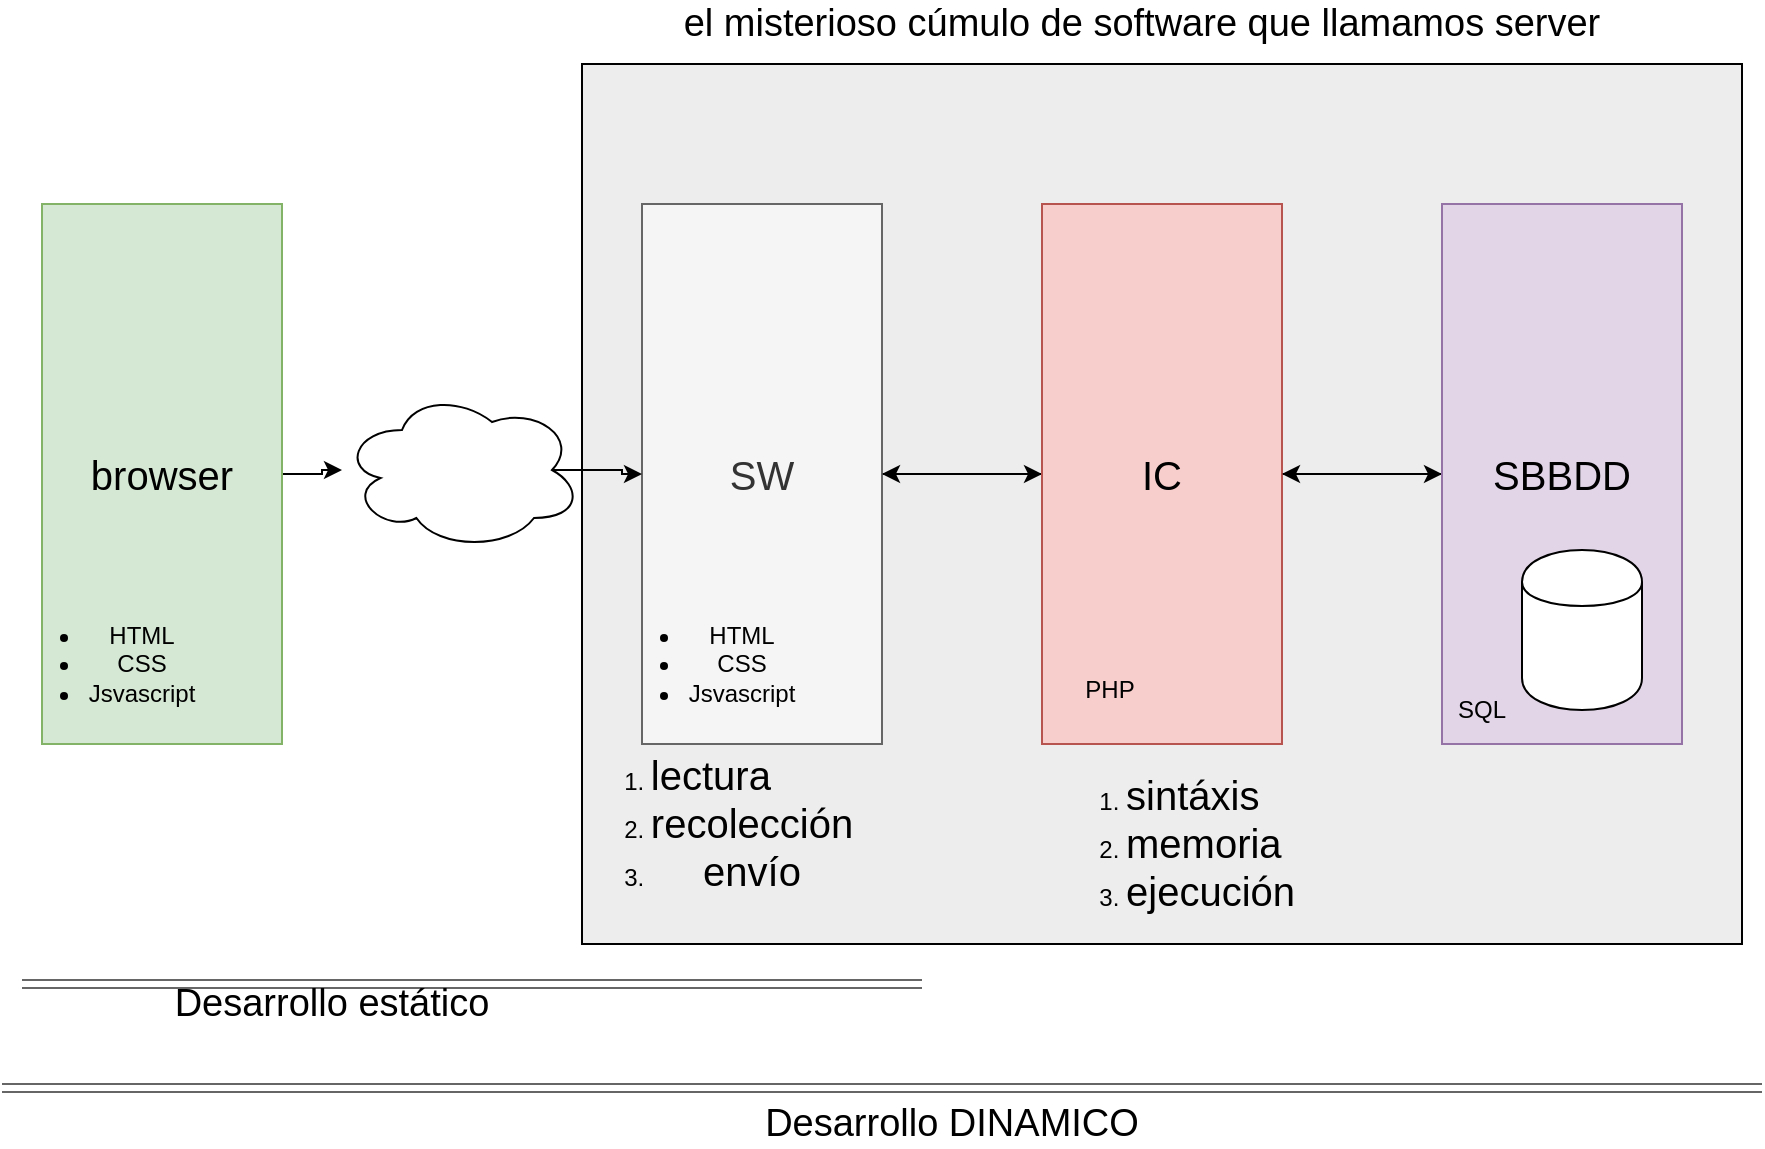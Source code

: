 <mxfile version="12.9.9" type="device" pages="2"><diagram id="s-JIiJCRs5nF0tCv0_CP" name="Page-1"><mxGraphModel dx="1092" dy="989" grid="1" gridSize="10" guides="1" tooltips="1" connect="1" arrows="1" fold="1" page="1" pageScale="1" pageWidth="1169" pageHeight="827" math="0" shadow="0"><root><mxCell id="0"/><mxCell id="1" parent="0"/><mxCell id="UOZVk0juPJkYCXFl6bhk-1" value="" style="rounded=0;whiteSpace=wrap;html=1;fillColor=#EDEDED;" parent="1" vertex="1"><mxGeometry x="320" y="170" width="580" height="440" as="geometry"/></mxCell><mxCell id="_LL489dATbR502Z6Keem-5" value="" style="edgeStyle=orthogonalEdgeStyle;rounded=0;orthogonalLoop=1;jettySize=auto;html=1;" parent="1" source="_LL489dATbR502Z6Keem-1" target="_LL489dATbR502Z6Keem-4" edge="1"><mxGeometry relative="1" as="geometry"/></mxCell><mxCell id="_LL489dATbR502Z6Keem-1" value="&lt;font style=&quot;font-size: 20px&quot;&gt;browser&lt;/font&gt;" style="rounded=0;whiteSpace=wrap;html=1;fillColor=#d5e8d4;strokeColor=#82b366;" parent="1" vertex="1"><mxGeometry x="50" y="240" width="120" height="270" as="geometry"/></mxCell><mxCell id="_LL489dATbR502Z6Keem-17" value="" style="edgeStyle=orthogonalEdgeStyle;rounded=0;orthogonalLoop=1;jettySize=auto;html=1;" parent="1" source="_LL489dATbR502Z6Keem-2" target="_LL489dATbR502Z6Keem-16" edge="1"><mxGeometry relative="1" as="geometry"/></mxCell><mxCell id="_LL489dATbR502Z6Keem-2" value="&lt;span style=&quot;font-size: 20px&quot;&gt;SW&lt;/span&gt;" style="rounded=0;whiteSpace=wrap;html=1;fillColor=#f5f5f5;strokeColor=#666666;fontColor=#333333;" parent="1" vertex="1"><mxGeometry x="350" y="240" width="120" height="270" as="geometry"/></mxCell><mxCell id="_LL489dATbR502Z6Keem-21" value="" style="edgeStyle=orthogonalEdgeStyle;rounded=0;orthogonalLoop=1;jettySize=auto;html=1;" parent="1" source="_LL489dATbR502Z6Keem-16" target="_LL489dATbR502Z6Keem-20" edge="1"><mxGeometry relative="1" as="geometry"/></mxCell><mxCell id="_LL489dATbR502Z6Keem-26" value="" style="edgeStyle=orthogonalEdgeStyle;rounded=0;orthogonalLoop=1;jettySize=auto;html=1;" parent="1" source="_LL489dATbR502Z6Keem-16" target="_LL489dATbR502Z6Keem-2" edge="1"><mxGeometry relative="1" as="geometry"><mxPoint x="610" y="160" as="targetPoint"/></mxGeometry></mxCell><mxCell id="_LL489dATbR502Z6Keem-16" value="&lt;span style=&quot;font-size: 20px&quot;&gt;IC&lt;/span&gt;" style="rounded=0;whiteSpace=wrap;html=1;fillColor=#f8cecc;strokeColor=#b85450;" parent="1" vertex="1"><mxGeometry x="550" y="240" width="120" height="270" as="geometry"/></mxCell><mxCell id="_LL489dATbR502Z6Keem-24" value="" style="edgeStyle=orthogonalEdgeStyle;rounded=0;orthogonalLoop=1;jettySize=auto;html=1;" parent="1" source="_LL489dATbR502Z6Keem-20" target="_LL489dATbR502Z6Keem-16" edge="1"><mxGeometry relative="1" as="geometry"><mxPoint x="810" y="590" as="targetPoint"/></mxGeometry></mxCell><mxCell id="_LL489dATbR502Z6Keem-20" value="&lt;span style=&quot;font-size: 20px&quot;&gt;SBBDD&lt;/span&gt;" style="rounded=0;whiteSpace=wrap;html=1;fillColor=#e1d5e7;strokeColor=#9673a6;" parent="1" vertex="1"><mxGeometry x="750" y="240" width="120" height="270" as="geometry"/></mxCell><mxCell id="_LL489dATbR502Z6Keem-6" value="" style="edgeStyle=orthogonalEdgeStyle;rounded=0;orthogonalLoop=1;jettySize=auto;html=1;exitX=0.875;exitY=0.5;exitDx=0;exitDy=0;exitPerimeter=0;" parent="1" source="_LL489dATbR502Z6Keem-4" target="_LL489dATbR502Z6Keem-2" edge="1"><mxGeometry relative="1" as="geometry"/></mxCell><mxCell id="_LL489dATbR502Z6Keem-4" value="" style="ellipse;shape=cloud;whiteSpace=wrap;html=1;" parent="1" vertex="1"><mxGeometry x="200" y="333" width="120" height="80" as="geometry"/></mxCell><mxCell id="_LL489dATbR502Z6Keem-7" value="&lt;ul&gt;&lt;li&gt;HTML&lt;/li&gt;&lt;li&gt;CSS&lt;/li&gt;&lt;li&gt;Jsvascript&lt;/li&gt;&lt;/ul&gt;" style="text;html=1;strokeColor=none;fillColor=none;align=center;verticalAlign=middle;whiteSpace=wrap;rounded=0;" parent="1" vertex="1"><mxGeometry x="60" y="460" width="40" height="20" as="geometry"/></mxCell><mxCell id="_LL489dATbR502Z6Keem-8" value="&lt;ul&gt;&lt;li&gt;HTML&lt;/li&gt;&lt;li&gt;CSS&lt;/li&gt;&lt;li&gt;Jsvascript&lt;/li&gt;&lt;/ul&gt;" style="text;html=1;strokeColor=none;fillColor=none;align=center;verticalAlign=middle;whiteSpace=wrap;rounded=0;" parent="1" vertex="1"><mxGeometry x="360" y="460" width="40" height="20" as="geometry"/></mxCell><mxCell id="_LL489dATbR502Z6Keem-10" value="&lt;ol&gt;&lt;li style=&quot;text-align: left&quot;&gt;&lt;font style=&quot;font-size: 20px&quot;&gt;lectura&lt;/font&gt;&lt;/li&gt;&lt;li&gt;&lt;font style=&quot;font-size: 20px&quot;&gt;recolección&lt;/font&gt;&lt;/li&gt;&lt;li&gt;&lt;font style=&quot;font-size: 20px&quot;&gt;envío&lt;/font&gt;&lt;/li&gt;&lt;/ol&gt;" style="text;html=1;strokeColor=none;fillColor=none;align=center;verticalAlign=middle;whiteSpace=wrap;rounded=0;" parent="1" vertex="1"><mxGeometry x="365" y="539" width="40" height="20" as="geometry"/></mxCell><mxCell id="_LL489dATbR502Z6Keem-13" value="" style="shape=link;html=1;fillColor=#f5f5f5;strokeColor=#666666;" parent="1" edge="1"><mxGeometry width="50" height="50" relative="1" as="geometry"><mxPoint x="40" y="630" as="sourcePoint"/><mxPoint x="490" y="630" as="targetPoint"/></mxGeometry></mxCell><mxCell id="_LL489dATbR502Z6Keem-18" value="&lt;ol&gt;&lt;li&gt;&lt;span style=&quot;font-size: 20px&quot;&gt;sintáxis&lt;/span&gt;&lt;/li&gt;&lt;li&gt;&lt;span style=&quot;font-size: 20px&quot;&gt;memoria&lt;/span&gt;&lt;/li&gt;&lt;li&gt;&lt;span style=&quot;font-size: 20px&quot;&gt;ejecución&lt;/span&gt;&lt;br&gt;&lt;/li&gt;&lt;/ol&gt;" style="text;html=1;strokeColor=none;fillColor=none;align=left;verticalAlign=middle;whiteSpace=wrap;rounded=0;" parent="1" vertex="1"><mxGeometry x="550" y="549" width="40" height="20" as="geometry"/></mxCell><mxCell id="_LL489dATbR502Z6Keem-22" value="" style="shape=cylinder;whiteSpace=wrap;html=1;boundedLbl=1;backgroundOutline=1;align=left;" parent="1" vertex="1"><mxGeometry x="790" y="413" width="60" height="80" as="geometry"/></mxCell><mxCell id="_LL489dATbR502Z6Keem-27" value="" style="shape=link;html=1;fillColor=#f5f5f5;strokeColor=#666666;" parent="1" edge="1"><mxGeometry width="50" height="50" relative="1" as="geometry"><mxPoint x="30" y="682" as="sourcePoint"/><mxPoint x="910" y="682" as="targetPoint"/></mxGeometry></mxCell><mxCell id="_LL489dATbR502Z6Keem-28" value="PHP" style="text;html=1;strokeColor=none;fillColor=none;align=center;verticalAlign=middle;whiteSpace=wrap;rounded=0;" parent="1" vertex="1"><mxGeometry x="564" y="473" width="40" height="20" as="geometry"/></mxCell><mxCell id="_LL489dATbR502Z6Keem-29" value="SQL" style="text;html=1;strokeColor=none;fillColor=none;align=center;verticalAlign=middle;whiteSpace=wrap;rounded=0;" parent="1" vertex="1"><mxGeometry x="750" y="483" width="40" height="20" as="geometry"/></mxCell><mxCell id="UOZVk0juPJkYCXFl6bhk-2" value="el misterioso cúmulo de software que llamamos server" style="text;html=1;strokeColor=none;fillColor=none;align=center;verticalAlign=middle;whiteSpace=wrap;rounded=0;fontSize=19;" parent="1" vertex="1"><mxGeometry x="340" y="140" width="520" height="20" as="geometry"/></mxCell><mxCell id="UOZVk0juPJkYCXFl6bhk-4" value="Desarrollo estático" style="text;html=1;strokeColor=none;fillColor=none;align=center;verticalAlign=middle;whiteSpace=wrap;rounded=0;fontSize=19;" parent="1" vertex="1"><mxGeometry x="70" y="630" width="250" height="20" as="geometry"/></mxCell><mxCell id="UOZVk0juPJkYCXFl6bhk-5" value="Desarrollo DINAMICO" style="text;html=1;strokeColor=none;fillColor=none;align=center;verticalAlign=middle;whiteSpace=wrap;rounded=0;fontSize=19;" parent="1" vertex="1"><mxGeometry x="380" y="690" width="250" height="20" as="geometry"/></mxCell></root></mxGraphModel></diagram><diagram id="ldvXfah0b9X8c5Cuj4Pp" name="Page-2"><mxGraphModel dx="1092" dy="989" grid="1" gridSize="10" guides="1" tooltips="1" connect="1" arrows="1" fold="1" page="1" pageScale="1" pageWidth="1169" pageHeight="827" math="0" shadow="0"><root><mxCell id="8-rE8VJri3TTcffJCa_M-0"/><mxCell id="8-rE8VJri3TTcffJCa_M-1" parent="8-rE8VJri3TTcffJCa_M-0"/><mxCell id="8-rE8VJri3TTcffJCa_M-2" value="&lt;font style=&quot;font-size: 19px&quot;&gt;flujo de ejecución&lt;/font&gt;" style="text;html=1;strokeColor=none;fillColor=none;align=center;verticalAlign=middle;whiteSpace=wrap;rounded=0;" vertex="1" parent="8-rE8VJri3TTcffJCa_M-1"><mxGeometry x="190" y="80" width="280" height="20" as="geometry"/></mxCell><mxCell id="8-rE8VJri3TTcffJCa_M-5" value="" style="edgeStyle=orthogonalEdgeStyle;rounded=0;orthogonalLoop=1;jettySize=auto;html=1;fontSize=20;entryX=0;entryY=0.25;entryDx=0;entryDy=0;" edge="1" parent="8-rE8VJri3TTcffJCa_M-1" source="8-rE8VJri3TTcffJCa_M-3" target="8-rE8VJri3TTcffJCa_M-6"><mxGeometry relative="1" as="geometry"><mxPoint x="260" y="220" as="targetPoint"/><Array as="points"><mxPoint x="220" y="210"/><mxPoint x="220" y="195"/></Array></mxGeometry></mxCell><mxCell id="8-rE8VJri3TTcffJCa_M-3" value="browser" style="shape=note;whiteSpace=wrap;html=1;backgroundOutline=1;darkOpacity=0.05;fontSize=20;" vertex="1" parent="8-rE8VJri3TTcffJCa_M-1"><mxGeometry x="100" y="170" width="80" height="100" as="geometry"/></mxCell><mxCell id="8-rE8VJri3TTcffJCa_M-8" value="" style="edgeStyle=orthogonalEdgeStyle;rounded=0;orthogonalLoop=1;jettySize=auto;html=1;fontSize=20;exitX=1;exitY=0.25;exitDx=0;exitDy=0;entryX=0;entryY=0.25;entryDx=0;entryDy=0;" edge="1" parent="8-rE8VJri3TTcffJCa_M-1" source="8-rE8VJri3TTcffJCa_M-6" target="8-rE8VJri3TTcffJCa_M-7"><mxGeometry relative="1" as="geometry"/></mxCell><mxCell id="8-rE8VJri3TTcffJCa_M-10" value="" style="edgeStyle=orthogonalEdgeStyle;rounded=0;orthogonalLoop=1;jettySize=auto;html=1;fontSize=20;entryX=1;entryY=0.74;entryDx=0;entryDy=0;entryPerimeter=0;" edge="1" parent="8-rE8VJri3TTcffJCa_M-1" source="8-rE8VJri3TTcffJCa_M-6" target="8-rE8VJri3TTcffJCa_M-3"><mxGeometry relative="1" as="geometry"><Array as="points"><mxPoint x="220" y="230"/><mxPoint x="220" y="244"/></Array></mxGeometry></mxCell><mxCell id="8-rE8VJri3TTcffJCa_M-6" value="SW" style="rounded=0;whiteSpace=wrap;html=1;fontSize=20;fillColor=#f5f5f5;strokeColor=#666666;fontColor=#333333;" vertex="1" parent="8-rE8VJri3TTcffJCa_M-1"><mxGeometry x="260" y="170" width="100" height="100" as="geometry"/></mxCell><mxCell id="8-rE8VJri3TTcffJCa_M-9" value="" style="edgeStyle=orthogonalEdgeStyle;rounded=0;orthogonalLoop=1;jettySize=auto;html=1;fontSize=20;" edge="1" parent="8-rE8VJri3TTcffJCa_M-1" source="8-rE8VJri3TTcffJCa_M-7" target="8-rE8VJri3TTcffJCa_M-6"><mxGeometry relative="1" as="geometry"/></mxCell><mxCell id="8-rE8VJri3TTcffJCa_M-7" value="IC" style="rounded=0;whiteSpace=wrap;html=1;fontSize=20;fillColor=#f8cecc;strokeColor=#b85450;" vertex="1" parent="8-rE8VJri3TTcffJCa_M-1"><mxGeometry x="440" y="170" width="100" height="100" as="geometry"/></mxCell></root></mxGraphModel></diagram></mxfile>